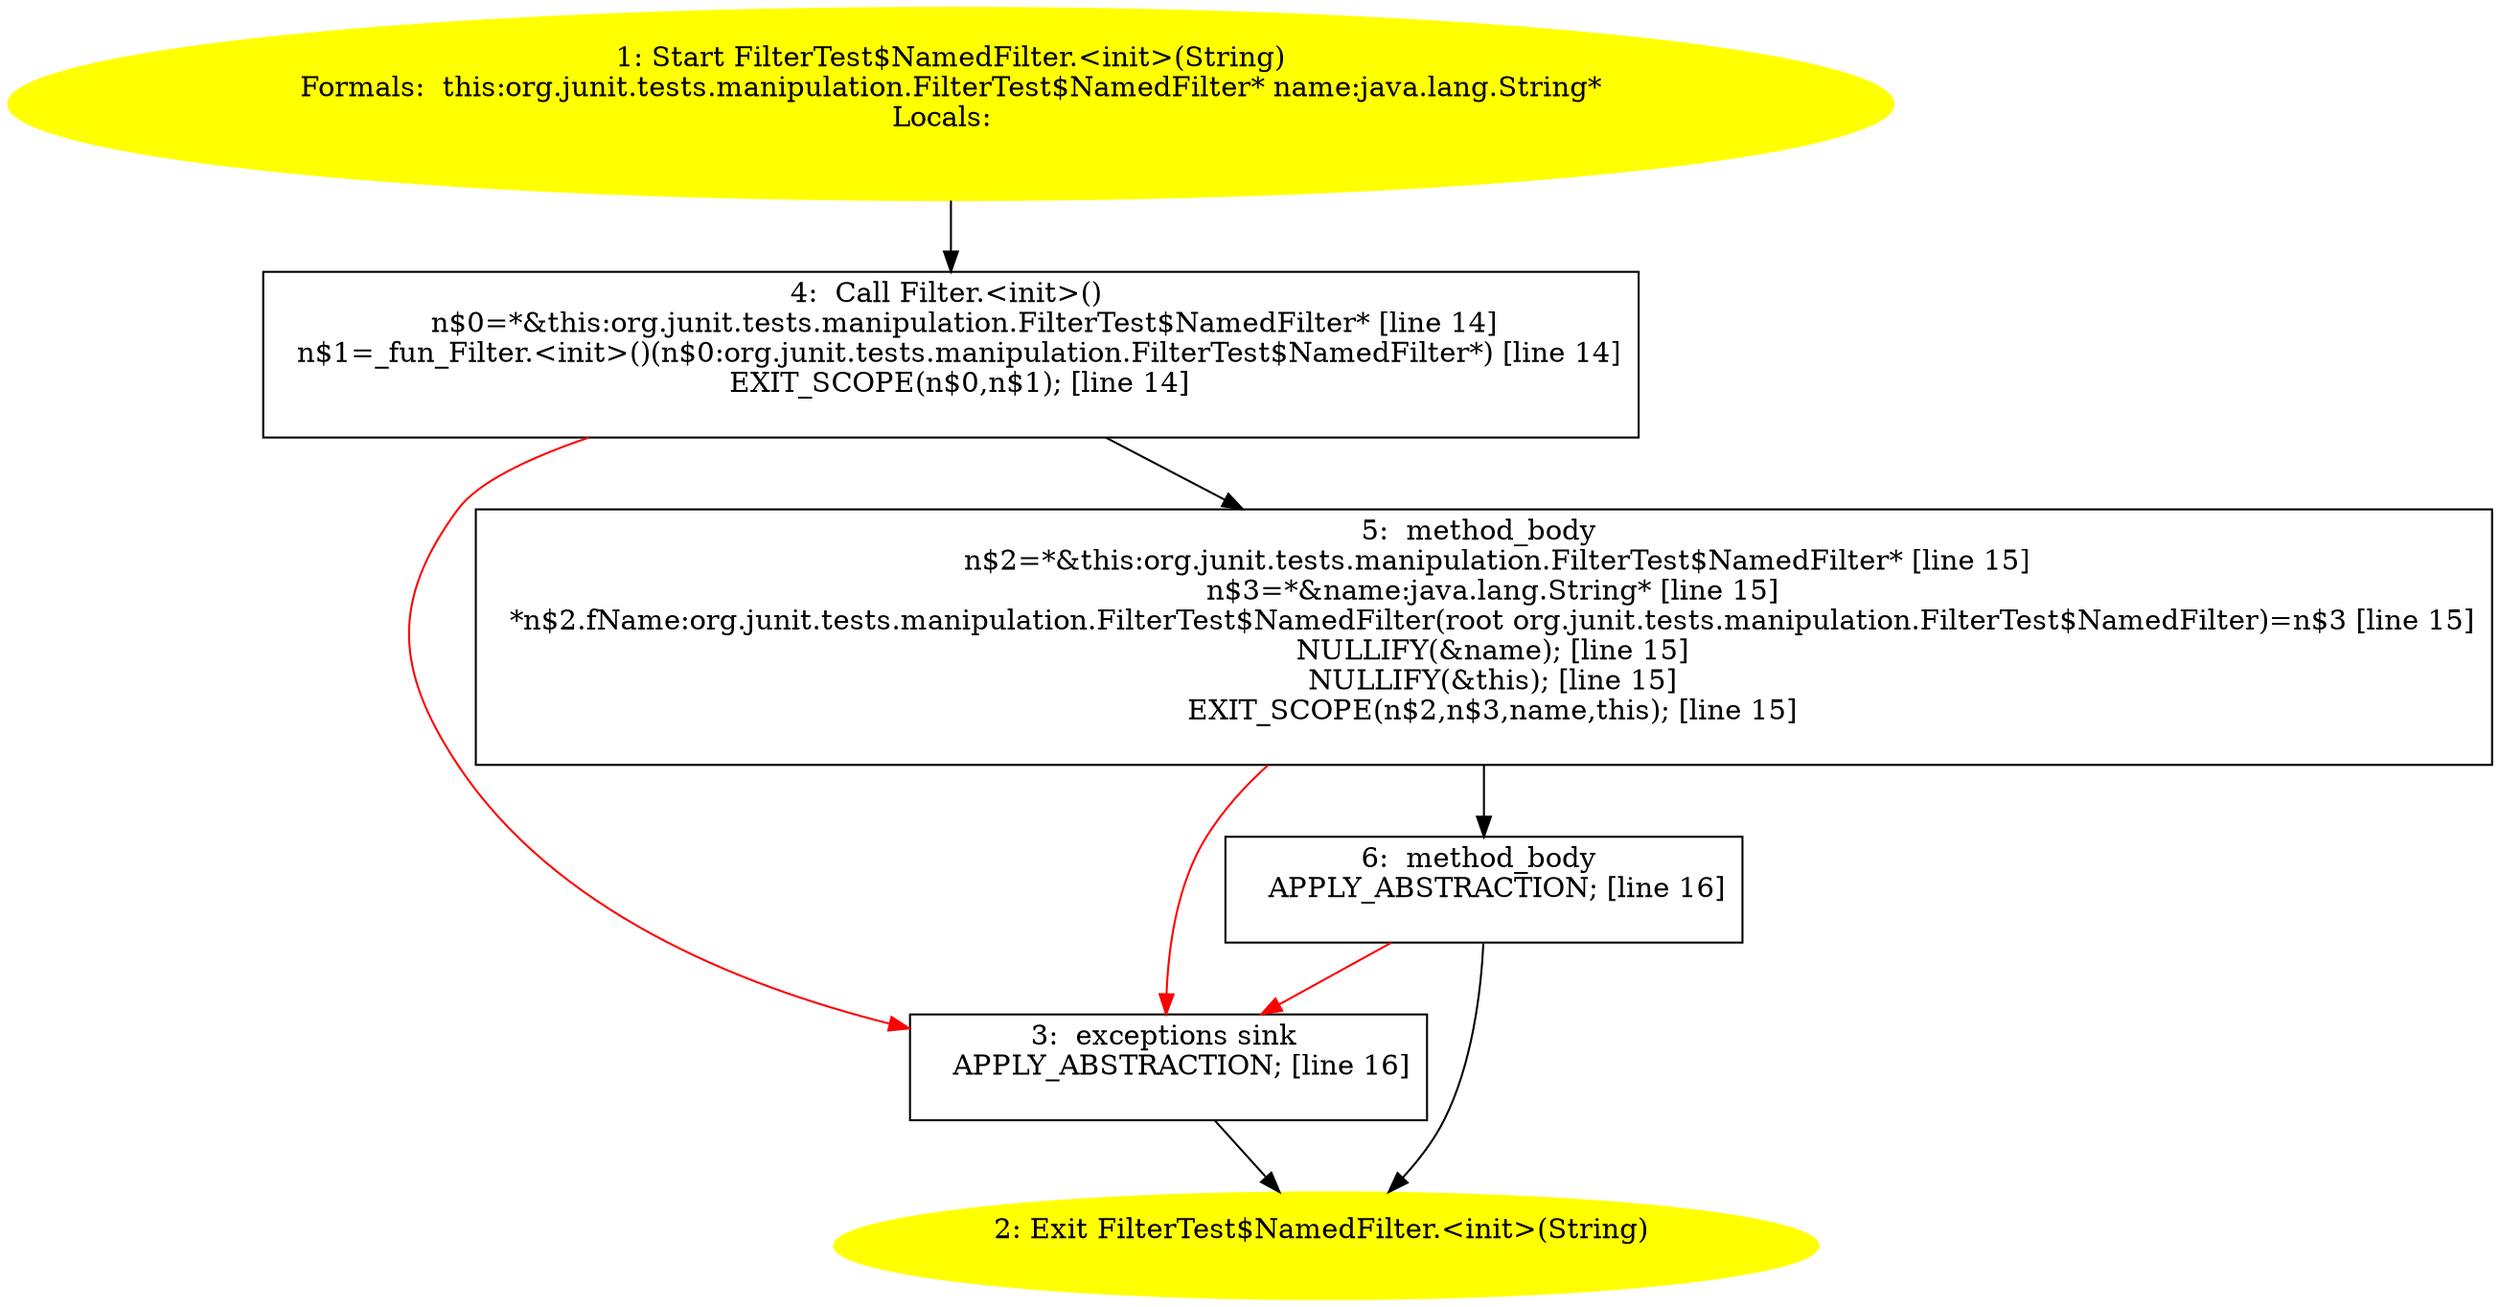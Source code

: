 /* @generated */
digraph cfg {
"org.junit.tests.manipulation.FilterTest$NamedFilter.<init>(java.lang.String).88e3ee92035120424aa2b903bf450b36_1" [label="1: Start FilterTest$NamedFilter.<init>(String)\nFormals:  this:org.junit.tests.manipulation.FilterTest$NamedFilter* name:java.lang.String*\nLocals:  \n  " color=yellow style=filled]
	

	 "org.junit.tests.manipulation.FilterTest$NamedFilter.<init>(java.lang.String).88e3ee92035120424aa2b903bf450b36_1" -> "org.junit.tests.manipulation.FilterTest$NamedFilter.<init>(java.lang.String).88e3ee92035120424aa2b903bf450b36_4" ;
"org.junit.tests.manipulation.FilterTest$NamedFilter.<init>(java.lang.String).88e3ee92035120424aa2b903bf450b36_2" [label="2: Exit FilterTest$NamedFilter.<init>(String) \n  " color=yellow style=filled]
	

"org.junit.tests.manipulation.FilterTest$NamedFilter.<init>(java.lang.String).88e3ee92035120424aa2b903bf450b36_3" [label="3:  exceptions sink \n   APPLY_ABSTRACTION; [line 16]\n " shape="box"]
	

	 "org.junit.tests.manipulation.FilterTest$NamedFilter.<init>(java.lang.String).88e3ee92035120424aa2b903bf450b36_3" -> "org.junit.tests.manipulation.FilterTest$NamedFilter.<init>(java.lang.String).88e3ee92035120424aa2b903bf450b36_2" ;
"org.junit.tests.manipulation.FilterTest$NamedFilter.<init>(java.lang.String).88e3ee92035120424aa2b903bf450b36_4" [label="4:  Call Filter.<init>() \n   n$0=*&this:org.junit.tests.manipulation.FilterTest$NamedFilter* [line 14]\n  n$1=_fun_Filter.<init>()(n$0:org.junit.tests.manipulation.FilterTest$NamedFilter*) [line 14]\n  EXIT_SCOPE(n$0,n$1); [line 14]\n " shape="box"]
	

	 "org.junit.tests.manipulation.FilterTest$NamedFilter.<init>(java.lang.String).88e3ee92035120424aa2b903bf450b36_4" -> "org.junit.tests.manipulation.FilterTest$NamedFilter.<init>(java.lang.String).88e3ee92035120424aa2b903bf450b36_5" ;
	 "org.junit.tests.manipulation.FilterTest$NamedFilter.<init>(java.lang.String).88e3ee92035120424aa2b903bf450b36_4" -> "org.junit.tests.manipulation.FilterTest$NamedFilter.<init>(java.lang.String).88e3ee92035120424aa2b903bf450b36_3" [color="red" ];
"org.junit.tests.manipulation.FilterTest$NamedFilter.<init>(java.lang.String).88e3ee92035120424aa2b903bf450b36_5" [label="5:  method_body \n   n$2=*&this:org.junit.tests.manipulation.FilterTest$NamedFilter* [line 15]\n  n$3=*&name:java.lang.String* [line 15]\n  *n$2.fName:org.junit.tests.manipulation.FilterTest$NamedFilter(root org.junit.tests.manipulation.FilterTest$NamedFilter)=n$3 [line 15]\n  NULLIFY(&name); [line 15]\n  NULLIFY(&this); [line 15]\n  EXIT_SCOPE(n$2,n$3,name,this); [line 15]\n " shape="box"]
	

	 "org.junit.tests.manipulation.FilterTest$NamedFilter.<init>(java.lang.String).88e3ee92035120424aa2b903bf450b36_5" -> "org.junit.tests.manipulation.FilterTest$NamedFilter.<init>(java.lang.String).88e3ee92035120424aa2b903bf450b36_6" ;
	 "org.junit.tests.manipulation.FilterTest$NamedFilter.<init>(java.lang.String).88e3ee92035120424aa2b903bf450b36_5" -> "org.junit.tests.manipulation.FilterTest$NamedFilter.<init>(java.lang.String).88e3ee92035120424aa2b903bf450b36_3" [color="red" ];
"org.junit.tests.manipulation.FilterTest$NamedFilter.<init>(java.lang.String).88e3ee92035120424aa2b903bf450b36_6" [label="6:  method_body \n   APPLY_ABSTRACTION; [line 16]\n " shape="box"]
	

	 "org.junit.tests.manipulation.FilterTest$NamedFilter.<init>(java.lang.String).88e3ee92035120424aa2b903bf450b36_6" -> "org.junit.tests.manipulation.FilterTest$NamedFilter.<init>(java.lang.String).88e3ee92035120424aa2b903bf450b36_2" ;
	 "org.junit.tests.manipulation.FilterTest$NamedFilter.<init>(java.lang.String).88e3ee92035120424aa2b903bf450b36_6" -> "org.junit.tests.manipulation.FilterTest$NamedFilter.<init>(java.lang.String).88e3ee92035120424aa2b903bf450b36_3" [color="red" ];
}
